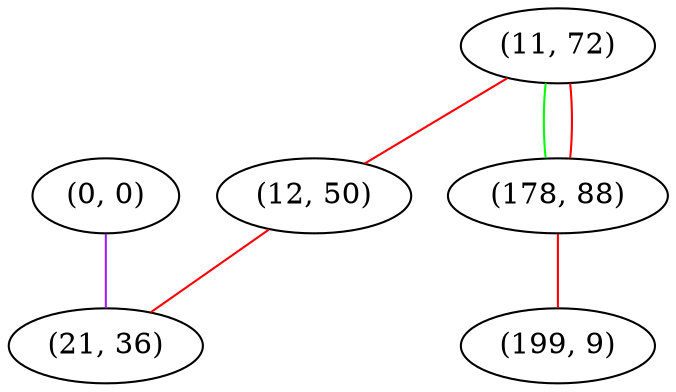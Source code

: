 graph "" {
"(0, 0)";
"(11, 72)";
"(178, 88)";
"(12, 50)";
"(21, 36)";
"(199, 9)";
"(0, 0)" -- "(21, 36)"  [color=purple, key=0, weight=4];
"(11, 72)" -- "(12, 50)"  [color=red, key=0, weight=1];
"(11, 72)" -- "(178, 88)"  [color=green, key=0, weight=2];
"(11, 72)" -- "(178, 88)"  [color=red, key=1, weight=1];
"(178, 88)" -- "(199, 9)"  [color=red, key=0, weight=1];
"(12, 50)" -- "(21, 36)"  [color=red, key=0, weight=1];
}
